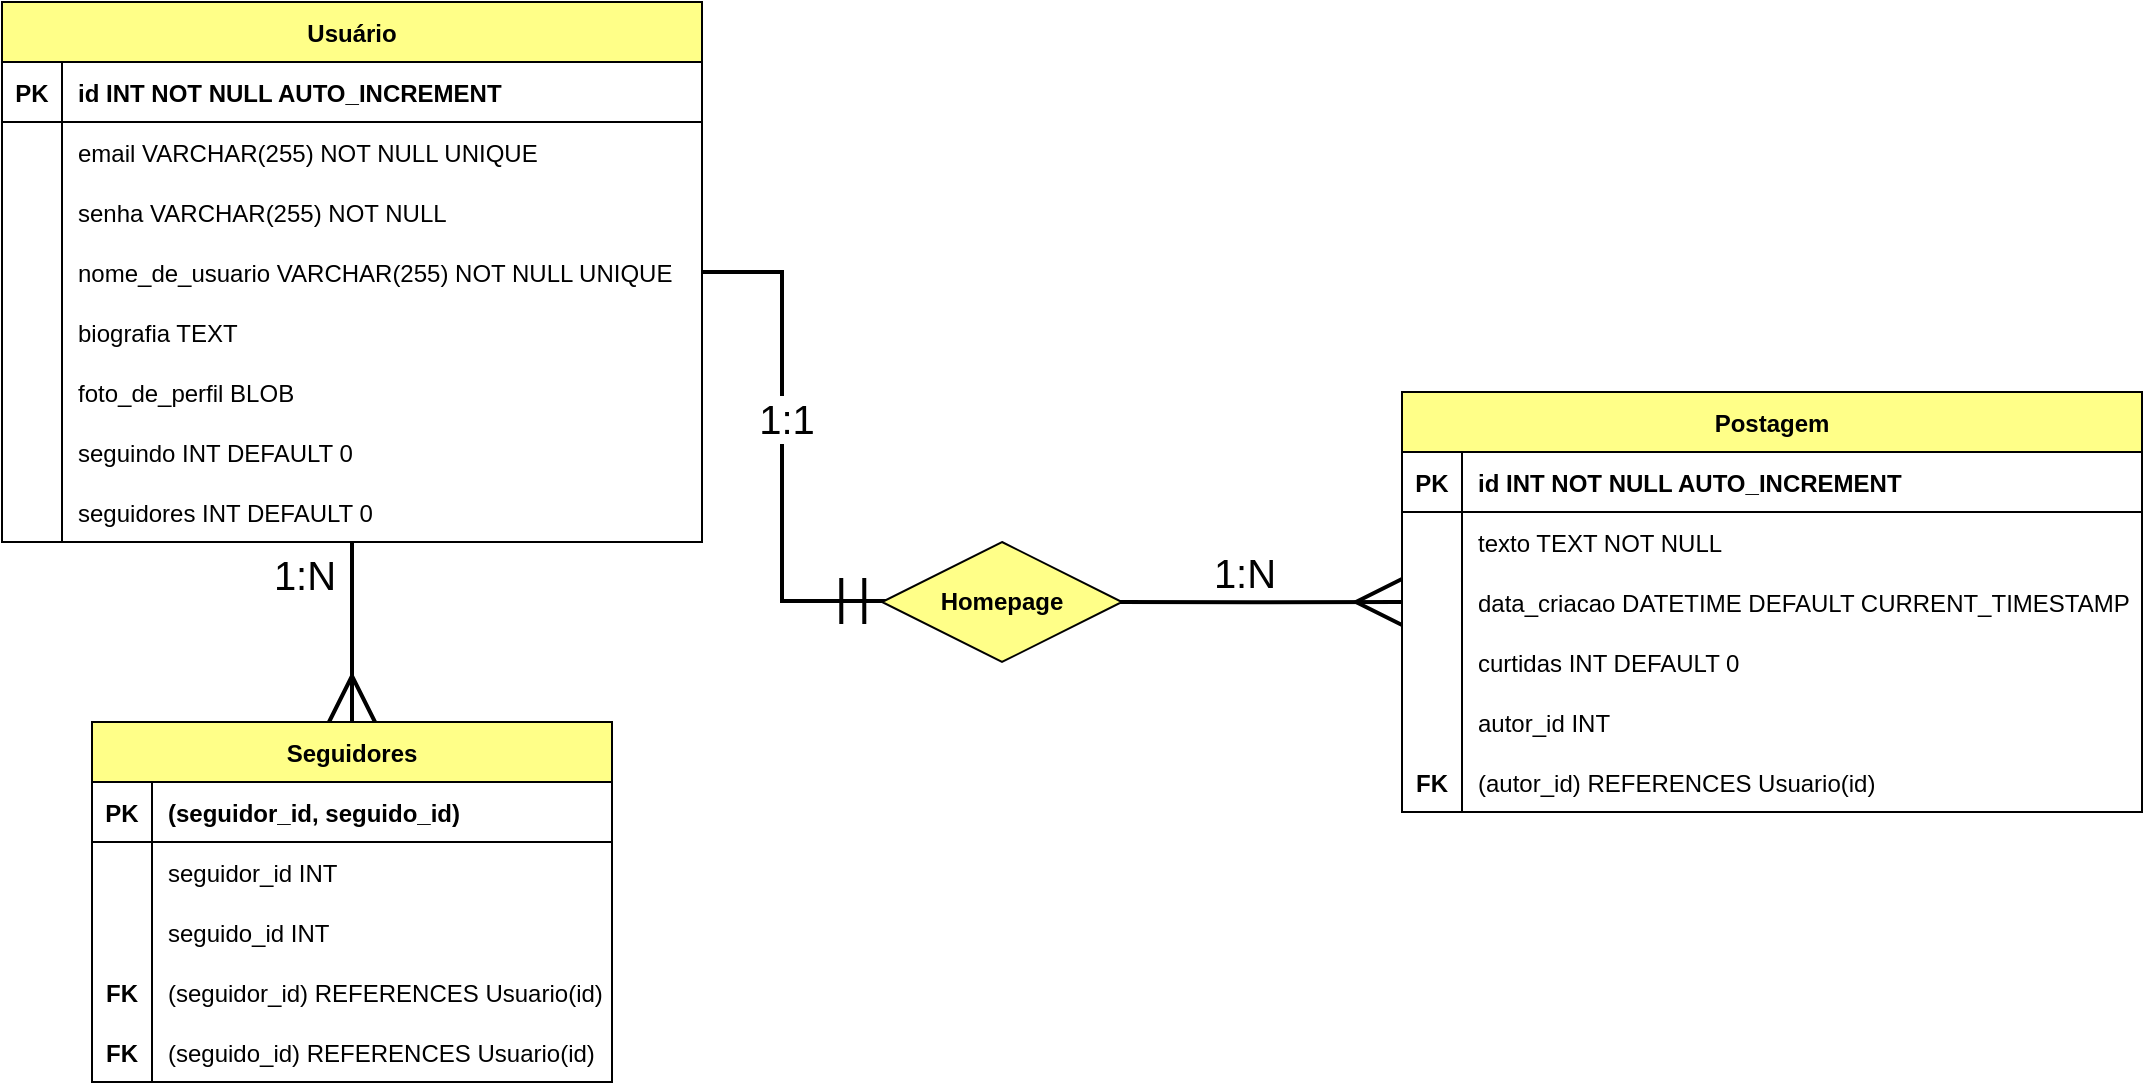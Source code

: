 <mxfile version="24.8.6">
  <diagram id="R2lEEEUBdFMjLlhIrx00" name="Page-1">
    <mxGraphModel dx="1084" dy="711" grid="1" gridSize="10" guides="1" tooltips="1" connect="1" arrows="1" fold="1" page="1" pageScale="1" pageWidth="850" pageHeight="1100" math="0" shadow="0" extFonts="Permanent Marker^https://fonts.googleapis.com/css?family=Permanent+Marker">
      <root>
        <mxCell id="0" />
        <mxCell id="1" parent="0" />
        <mxCell id="q5SUplfIiiOO4nyNQWKq-34" value="" style="group" vertex="1" connectable="0" parent="1">
          <mxGeometry x="110" y="740" width="350" height="270" as="geometry" />
        </mxCell>
        <mxCell id="q5SUplfIiiOO4nyNQWKq-1" value="Usuário" style="shape=table;startSize=30;container=1;collapsible=1;childLayout=tableLayout;fixedRows=1;rowLines=0;fontStyle=1;align=center;resizeLast=1;fillColor=#ffff88;strokeColor=#000000;" vertex="1" parent="q5SUplfIiiOO4nyNQWKq-34">
          <mxGeometry width="350" height="270" as="geometry" />
        </mxCell>
        <mxCell id="q5SUplfIiiOO4nyNQWKq-2" value="" style="shape=partialRectangle;collapsible=0;dropTarget=0;pointerEvents=0;fillColor=none;points=[[0,0.5],[1,0.5]];portConstraint=eastwest;top=0;left=0;right=0;bottom=1;" vertex="1" parent="q5SUplfIiiOO4nyNQWKq-1">
          <mxGeometry y="30" width="350" height="30" as="geometry" />
        </mxCell>
        <mxCell id="q5SUplfIiiOO4nyNQWKq-3" value="PK" style="shape=partialRectangle;overflow=hidden;connectable=0;fillColor=none;top=0;left=0;bottom=0;right=0;fontStyle=1;" vertex="1" parent="q5SUplfIiiOO4nyNQWKq-2">
          <mxGeometry width="30" height="30" as="geometry">
            <mxRectangle width="30" height="30" as="alternateBounds" />
          </mxGeometry>
        </mxCell>
        <mxCell id="q5SUplfIiiOO4nyNQWKq-4" value="id INT NOT NULL AUTO_INCREMENT" style="shape=partialRectangle;overflow=hidden;connectable=1;fillColor=none;top=0;left=0;bottom=0;right=0;align=left;spacingLeft=6;fontStyle=1;movable=1;resizable=1;rotatable=1;deletable=1;editable=1;locked=0;labelBackgroundColor=default;" vertex="1" parent="q5SUplfIiiOO4nyNQWKq-2">
          <mxGeometry x="30" width="320" height="30" as="geometry">
            <mxRectangle width="320" height="30" as="alternateBounds" />
          </mxGeometry>
        </mxCell>
        <mxCell id="q5SUplfIiiOO4nyNQWKq-5" value="" style="shape=partialRectangle;collapsible=0;dropTarget=0;pointerEvents=0;fillColor=none;points=[[0,0.5],[1,0.5]];portConstraint=eastwest;top=0;left=0;right=0;bottom=0;" vertex="1" parent="q5SUplfIiiOO4nyNQWKq-1">
          <mxGeometry y="60" width="350" height="30" as="geometry" />
        </mxCell>
        <mxCell id="q5SUplfIiiOO4nyNQWKq-6" value="" style="shape=partialRectangle;overflow=hidden;connectable=0;fillColor=none;top=0;left=0;bottom=0;right=0;" vertex="1" parent="q5SUplfIiiOO4nyNQWKq-5">
          <mxGeometry width="30" height="30" as="geometry">
            <mxRectangle width="30" height="30" as="alternateBounds" />
          </mxGeometry>
        </mxCell>
        <mxCell id="q5SUplfIiiOO4nyNQWKq-7" value="email VARCHAR(255) NOT NULL UNIQUE" style="shape=partialRectangle;overflow=hidden;connectable=0;fillColor=none;top=0;left=0;bottom=0;right=0;align=left;spacingLeft=6;" vertex="1" parent="q5SUplfIiiOO4nyNQWKq-5">
          <mxGeometry x="30" width="320" height="30" as="geometry">
            <mxRectangle width="320" height="30" as="alternateBounds" />
          </mxGeometry>
        </mxCell>
        <mxCell id="q5SUplfIiiOO4nyNQWKq-24" value="senha VARCHAR(255) NOT NULL" style="shape=partialRectangle;overflow=hidden;connectable=0;fillColor=none;top=0;left=0;bottom=0;right=0;align=left;spacingLeft=6;" vertex="1" parent="q5SUplfIiiOO4nyNQWKq-34">
          <mxGeometry x="30" y="90" width="240" height="30" as="geometry">
            <mxRectangle width="240" height="30" as="alternateBounds" />
          </mxGeometry>
        </mxCell>
        <mxCell id="q5SUplfIiiOO4nyNQWKq-26" value="nome_de_usuario VARCHAR(255) NOT NULL UNIQUE" style="shape=partialRectangle;overflow=hidden;connectable=0;fillColor=none;top=0;left=0;bottom=0;right=0;align=left;spacingLeft=6;" vertex="1" parent="q5SUplfIiiOO4nyNQWKq-34">
          <mxGeometry x="30" y="120" width="310" height="30" as="geometry">
            <mxRectangle width="240" height="30" as="alternateBounds" />
          </mxGeometry>
        </mxCell>
        <mxCell id="q5SUplfIiiOO4nyNQWKq-27" value="" style="endArrow=none;html=1;rounded=0;" edge="1" parent="q5SUplfIiiOO4nyNQWKq-34">
          <mxGeometry width="50" height="50" relative="1" as="geometry">
            <mxPoint x="30" y="270" as="sourcePoint" />
            <mxPoint x="30" y="90" as="targetPoint" />
          </mxGeometry>
        </mxCell>
        <mxCell id="q5SUplfIiiOO4nyNQWKq-30" value="biografia TEXT" style="shape=partialRectangle;overflow=hidden;connectable=0;fillColor=none;top=0;left=0;bottom=0;right=0;align=left;spacingLeft=6;" vertex="1" parent="q5SUplfIiiOO4nyNQWKq-34">
          <mxGeometry x="30" y="150" width="300" height="30" as="geometry">
            <mxRectangle width="240" height="30" as="alternateBounds" />
          </mxGeometry>
        </mxCell>
        <mxCell id="q5SUplfIiiOO4nyNQWKq-31" value="foto_de_perfil BLOB" style="shape=partialRectangle;overflow=hidden;connectable=0;fillColor=none;top=0;left=0;bottom=0;right=0;align=left;spacingLeft=6;" vertex="1" parent="q5SUplfIiiOO4nyNQWKq-34">
          <mxGeometry x="30" y="180" width="300" height="30" as="geometry">
            <mxRectangle width="240" height="30" as="alternateBounds" />
          </mxGeometry>
        </mxCell>
        <mxCell id="q5SUplfIiiOO4nyNQWKq-32" value="seguindo INT DEFAULT 0" style="shape=partialRectangle;overflow=hidden;connectable=0;fillColor=none;top=0;left=0;bottom=0;right=0;align=left;spacingLeft=6;" vertex="1" parent="q5SUplfIiiOO4nyNQWKq-34">
          <mxGeometry x="30" y="210" width="300" height="30" as="geometry">
            <mxRectangle width="240" height="30" as="alternateBounds" />
          </mxGeometry>
        </mxCell>
        <mxCell id="q5SUplfIiiOO4nyNQWKq-33" value="seguidores INT DEFAULT 0" style="shape=partialRectangle;overflow=hidden;connectable=0;fillColor=none;top=0;left=0;bottom=0;right=0;align=left;spacingLeft=6;" vertex="1" parent="q5SUplfIiiOO4nyNQWKq-34">
          <mxGeometry x="30" y="240" width="300" height="30" as="geometry">
            <mxRectangle width="240" height="30" as="alternateBounds" />
          </mxGeometry>
        </mxCell>
        <mxCell id="q5SUplfIiiOO4nyNQWKq-69" value="" style="group" vertex="1" connectable="0" parent="1">
          <mxGeometry x="810" y="935" width="370" height="210" as="geometry" />
        </mxCell>
        <mxCell id="q5SUplfIiiOO4nyNQWKq-36" value="Postagem" style="shape=table;startSize=30;container=1;collapsible=1;childLayout=tableLayout;fixedRows=1;rowLines=0;fontStyle=1;align=center;resizeLast=1;fillColor=#ffff88;strokeColor=#000000;" vertex="1" parent="q5SUplfIiiOO4nyNQWKq-69">
          <mxGeometry width="370" height="210" as="geometry" />
        </mxCell>
        <mxCell id="q5SUplfIiiOO4nyNQWKq-37" value="" style="shape=partialRectangle;collapsible=0;dropTarget=0;pointerEvents=0;fillColor=none;points=[[0,0.5],[1,0.5]];portConstraint=eastwest;top=0;left=0;right=0;bottom=1;" vertex="1" parent="q5SUplfIiiOO4nyNQWKq-36">
          <mxGeometry y="30" width="370" height="30" as="geometry" />
        </mxCell>
        <mxCell id="q5SUplfIiiOO4nyNQWKq-38" value="PK" style="shape=partialRectangle;overflow=hidden;connectable=0;fillColor=none;top=0;left=0;bottom=0;right=0;fontStyle=1;" vertex="1" parent="q5SUplfIiiOO4nyNQWKq-37">
          <mxGeometry width="30" height="30" as="geometry">
            <mxRectangle width="30" height="30" as="alternateBounds" />
          </mxGeometry>
        </mxCell>
        <mxCell id="q5SUplfIiiOO4nyNQWKq-39" value="id INT NOT NULL AUTO_INCREMENT" style="shape=partialRectangle;overflow=hidden;connectable=1;fillColor=none;top=0;left=0;bottom=0;right=0;align=left;spacingLeft=6;fontStyle=1;movable=1;resizable=1;rotatable=1;deletable=1;editable=1;locked=0;" vertex="1" parent="q5SUplfIiiOO4nyNQWKq-37">
          <mxGeometry x="30" width="340" height="30" as="geometry">
            <mxRectangle width="340" height="30" as="alternateBounds" />
          </mxGeometry>
        </mxCell>
        <mxCell id="q5SUplfIiiOO4nyNQWKq-40" value="" style="shape=partialRectangle;collapsible=0;dropTarget=0;pointerEvents=0;fillColor=none;points=[[0,0.5],[1,0.5]];portConstraint=eastwest;top=0;left=0;right=0;bottom=0;" vertex="1" parent="q5SUplfIiiOO4nyNQWKq-36">
          <mxGeometry y="60" width="370" height="30" as="geometry" />
        </mxCell>
        <mxCell id="q5SUplfIiiOO4nyNQWKq-41" value="" style="shape=partialRectangle;overflow=hidden;connectable=0;fillColor=none;top=0;left=0;bottom=0;right=0;" vertex="1" parent="q5SUplfIiiOO4nyNQWKq-40">
          <mxGeometry width="30" height="30" as="geometry">
            <mxRectangle width="30" height="30" as="alternateBounds" />
          </mxGeometry>
        </mxCell>
        <mxCell id="q5SUplfIiiOO4nyNQWKq-42" value="texto TEXT NOT NULL" style="shape=partialRectangle;overflow=hidden;connectable=0;fillColor=none;top=0;left=0;bottom=0;right=0;align=left;spacingLeft=6;" vertex="1" parent="q5SUplfIiiOO4nyNQWKq-40">
          <mxGeometry x="30" width="340" height="30" as="geometry">
            <mxRectangle width="340" height="30" as="alternateBounds" />
          </mxGeometry>
        </mxCell>
        <mxCell id="q5SUplfIiiOO4nyNQWKq-43" value="data_criacao DATETIME DEFAULT CURRENT_TIMESTAMP" style="shape=partialRectangle;overflow=hidden;connectable=0;fillColor=none;top=0;left=0;bottom=0;right=0;align=left;spacingLeft=6;" vertex="1" parent="q5SUplfIiiOO4nyNQWKq-69">
          <mxGeometry x="30" y="90" width="340" height="30" as="geometry">
            <mxRectangle width="240" height="30" as="alternateBounds" />
          </mxGeometry>
        </mxCell>
        <mxCell id="q5SUplfIiiOO4nyNQWKq-44" value="curtidas INT DEFAULT 0" style="shape=partialRectangle;overflow=hidden;connectable=0;fillColor=none;top=0;left=0;bottom=0;right=0;align=left;spacingLeft=6;" vertex="1" parent="q5SUplfIiiOO4nyNQWKq-69">
          <mxGeometry x="30" y="120" width="310" height="30" as="geometry">
            <mxRectangle width="240" height="30" as="alternateBounds" />
          </mxGeometry>
        </mxCell>
        <mxCell id="q5SUplfIiiOO4nyNQWKq-45" value="" style="endArrow=none;html=1;rounded=0;" edge="1" parent="q5SUplfIiiOO4nyNQWKq-69">
          <mxGeometry width="50" height="50" relative="1" as="geometry">
            <mxPoint x="30" y="210" as="sourcePoint" />
            <mxPoint x="30" y="90" as="targetPoint" />
          </mxGeometry>
        </mxCell>
        <mxCell id="q5SUplfIiiOO4nyNQWKq-46" value="autor_id INT" style="shape=partialRectangle;overflow=hidden;connectable=0;fillColor=none;top=0;left=0;bottom=0;right=0;align=left;spacingLeft=6;" vertex="1" parent="q5SUplfIiiOO4nyNQWKq-69">
          <mxGeometry x="30" y="150" width="300" height="30" as="geometry">
            <mxRectangle width="240" height="30" as="alternateBounds" />
          </mxGeometry>
        </mxCell>
        <mxCell id="q5SUplfIiiOO4nyNQWKq-47" value="(autor_id) REFERENCES Usuario(id)" style="shape=partialRectangle;overflow=hidden;connectable=0;fillColor=none;top=0;left=0;bottom=0;right=0;align=left;spacingLeft=6;" vertex="1" parent="q5SUplfIiiOO4nyNQWKq-69">
          <mxGeometry x="30" y="180" width="300" height="30" as="geometry">
            <mxRectangle width="240" height="30" as="alternateBounds" />
          </mxGeometry>
        </mxCell>
        <mxCell id="q5SUplfIiiOO4nyNQWKq-50" value="FK" style="shape=partialRectangle;overflow=hidden;connectable=0;fillColor=none;top=0;left=0;bottom=0;right=0;fontStyle=1;" vertex="1" parent="q5SUplfIiiOO4nyNQWKq-69">
          <mxGeometry y="180" width="30" height="30" as="geometry">
            <mxRectangle width="30" height="30" as="alternateBounds" />
          </mxGeometry>
        </mxCell>
        <mxCell id="q5SUplfIiiOO4nyNQWKq-77" style="edgeStyle=orthogonalEdgeStyle;rounded=0;orthogonalLoop=1;jettySize=auto;html=1;endArrow=ERmany;endFill=0;endSize=20;strokeWidth=2;exitX=0.986;exitY=0.501;exitDx=0;exitDy=0;exitPerimeter=0;entryX=0;entryY=0.5;entryDx=0;entryDy=0;" edge="1" parent="1" source="q5SUplfIiiOO4nyNQWKq-84" target="q5SUplfIiiOO4nyNQWKq-36">
          <mxGeometry relative="1" as="geometry">
            <mxPoint x="910" y="875" as="targetPoint" />
            <mxPoint x="750" y="875.0" as="sourcePoint" />
          </mxGeometry>
        </mxCell>
        <mxCell id="q5SUplfIiiOO4nyNQWKq-79" value="&lt;font style=&quot;font-size: 20px;&quot;&gt;1:N&lt;br&gt;&lt;/font&gt;" style="edgeLabel;html=1;align=center;verticalAlign=middle;resizable=0;points=[];" vertex="1" connectable="0" parent="q5SUplfIiiOO4nyNQWKq-77">
          <mxGeometry x="-0.072" y="-2" relative="1" as="geometry">
            <mxPoint x="-4" y="-17" as="offset" />
          </mxGeometry>
        </mxCell>
        <mxCell id="q5SUplfIiiOO4nyNQWKq-76" style="edgeStyle=orthogonalEdgeStyle;rounded=0;orthogonalLoop=1;jettySize=auto;html=1;entryX=0.022;entryY=0.491;entryDx=0;entryDy=0;endArrow=ERmandOne;endFill=0;startSize=6;endSize=20;strokeWidth=2;entryPerimeter=0;" edge="1" parent="1" source="q5SUplfIiiOO4nyNQWKq-1" target="q5SUplfIiiOO4nyNQWKq-84">
          <mxGeometry relative="1" as="geometry">
            <mxPoint x="610" y="875" as="targetPoint" />
          </mxGeometry>
        </mxCell>
        <mxCell id="q5SUplfIiiOO4nyNQWKq-78" value="&lt;font style=&quot;font-size: 20px;&quot;&gt;1:1&lt;br&gt;&lt;/font&gt;" style="edgeLabel;html=1;align=center;verticalAlign=middle;resizable=0;points=[];" vertex="1" connectable="0" parent="q5SUplfIiiOO4nyNQWKq-76">
          <mxGeometry x="-0.016" y="1" relative="1" as="geometry">
            <mxPoint x="1" y="-14" as="offset" />
          </mxGeometry>
        </mxCell>
        <mxCell id="q5SUplfIiiOO4nyNQWKq-80" value="" style="group" vertex="1" connectable="0" parent="1">
          <mxGeometry x="155" y="1100" width="260" height="180" as="geometry" />
        </mxCell>
        <mxCell id="q5SUplfIiiOO4nyNQWKq-81" style="edgeStyle=orthogonalEdgeStyle;rounded=0;orthogonalLoop=1;jettySize=auto;html=1;endArrow=none;endFill=0;startArrow=ERmany;startFill=0;endSize=6;startSize=20;strokeWidth=2;" edge="1" parent="q5SUplfIiiOO4nyNQWKq-80" source="q5SUplfIiiOO4nyNQWKq-52">
          <mxGeometry relative="1" as="geometry">
            <mxPoint x="130" y="-90" as="targetPoint" />
          </mxGeometry>
        </mxCell>
        <mxCell id="q5SUplfIiiOO4nyNQWKq-82" value="&lt;font style=&quot;font-size: 20px;&quot;&gt;1:N&lt;/font&gt;" style="edgeLabel;html=1;align=center;verticalAlign=middle;resizable=0;points=[];" vertex="1" connectable="0" parent="q5SUplfIiiOO4nyNQWKq-81">
          <mxGeometry x="0.187" relative="1" as="geometry">
            <mxPoint x="-25" y="-21" as="offset" />
          </mxGeometry>
        </mxCell>
        <mxCell id="q5SUplfIiiOO4nyNQWKq-52" value="Seguidores" style="shape=table;startSize=30;container=1;collapsible=1;childLayout=tableLayout;fixedRows=1;rowLines=0;fontStyle=1;align=center;resizeLast=1;fillColor=#ffff88;strokeColor=#000000;" vertex="1" parent="q5SUplfIiiOO4nyNQWKq-80">
          <mxGeometry width="260" height="180" as="geometry" />
        </mxCell>
        <mxCell id="q5SUplfIiiOO4nyNQWKq-53" value="" style="shape=partialRectangle;collapsible=0;dropTarget=0;pointerEvents=0;fillColor=none;points=[[0,0.5],[1,0.5]];portConstraint=eastwest;top=0;left=0;right=0;bottom=1;" vertex="1" parent="q5SUplfIiiOO4nyNQWKq-52">
          <mxGeometry y="30" width="260" height="30" as="geometry" />
        </mxCell>
        <mxCell id="q5SUplfIiiOO4nyNQWKq-54" value="PK" style="shape=partialRectangle;overflow=hidden;connectable=0;fillColor=none;top=0;left=0;bottom=0;right=0;fontStyle=1;" vertex="1" parent="q5SUplfIiiOO4nyNQWKq-53">
          <mxGeometry width="30" height="30" as="geometry">
            <mxRectangle width="30" height="30" as="alternateBounds" />
          </mxGeometry>
        </mxCell>
        <mxCell id="q5SUplfIiiOO4nyNQWKq-55" value="(seguidor_id, seguido_id)" style="shape=partialRectangle;overflow=hidden;connectable=1;fillColor=none;top=0;left=0;bottom=0;right=0;align=left;spacingLeft=6;fontStyle=1;movable=1;resizable=1;rotatable=1;deletable=1;editable=1;locked=0;" vertex="1" parent="q5SUplfIiiOO4nyNQWKq-53">
          <mxGeometry x="30" width="230" height="30" as="geometry">
            <mxRectangle width="230" height="30" as="alternateBounds" />
          </mxGeometry>
        </mxCell>
        <mxCell id="q5SUplfIiiOO4nyNQWKq-56" value="" style="shape=partialRectangle;collapsible=0;dropTarget=0;pointerEvents=0;fillColor=none;points=[[0,0.5],[1,0.5]];portConstraint=eastwest;top=0;left=0;right=0;bottom=0;" vertex="1" parent="q5SUplfIiiOO4nyNQWKq-52">
          <mxGeometry y="60" width="260" height="30" as="geometry" />
        </mxCell>
        <mxCell id="q5SUplfIiiOO4nyNQWKq-57" value="" style="shape=partialRectangle;overflow=hidden;connectable=0;fillColor=none;top=0;left=0;bottom=0;right=0;" vertex="1" parent="q5SUplfIiiOO4nyNQWKq-56">
          <mxGeometry width="30" height="30" as="geometry">
            <mxRectangle width="30" height="30" as="alternateBounds" />
          </mxGeometry>
        </mxCell>
        <mxCell id="q5SUplfIiiOO4nyNQWKq-58" value="seguidor_id INT" style="shape=partialRectangle;overflow=hidden;connectable=0;fillColor=none;top=0;left=0;bottom=0;right=0;align=left;spacingLeft=6;" vertex="1" parent="q5SUplfIiiOO4nyNQWKq-56">
          <mxGeometry x="30" width="230" height="30" as="geometry">
            <mxRectangle width="230" height="30" as="alternateBounds" />
          </mxGeometry>
        </mxCell>
        <mxCell id="q5SUplfIiiOO4nyNQWKq-59" value="seguido_id INT" style="shape=partialRectangle;overflow=hidden;connectable=0;fillColor=none;top=0;left=0;bottom=0;right=0;align=left;spacingLeft=6;" vertex="1" parent="q5SUplfIiiOO4nyNQWKq-80">
          <mxGeometry x="30" y="90" width="230" height="30" as="geometry">
            <mxRectangle width="240" height="30" as="alternateBounds" />
          </mxGeometry>
        </mxCell>
        <mxCell id="q5SUplfIiiOO4nyNQWKq-60" value="(seguidor_id) REFERENCES Usuario(id)" style="shape=partialRectangle;overflow=hidden;connectable=0;fillColor=none;top=0;left=0;bottom=0;right=0;align=left;spacingLeft=6;" vertex="1" parent="q5SUplfIiiOO4nyNQWKq-80">
          <mxGeometry x="30" y="120" width="230" height="30" as="geometry">
            <mxRectangle width="240" height="30" as="alternateBounds" />
          </mxGeometry>
        </mxCell>
        <mxCell id="q5SUplfIiiOO4nyNQWKq-61" value="" style="endArrow=none;html=1;rounded=0;" edge="1" parent="q5SUplfIiiOO4nyNQWKq-80">
          <mxGeometry width="50" height="50" relative="1" as="geometry">
            <mxPoint x="30" y="180" as="sourcePoint" />
            <mxPoint x="30" y="90" as="targetPoint" />
          </mxGeometry>
        </mxCell>
        <mxCell id="q5SUplfIiiOO4nyNQWKq-62" value="(seguido_id) REFERENCES Usuario(id)" style="shape=partialRectangle;overflow=hidden;connectable=0;fillColor=none;top=0;left=0;bottom=0;right=0;align=left;spacingLeft=6;" vertex="1" parent="q5SUplfIiiOO4nyNQWKq-80">
          <mxGeometry x="30" y="150" width="230" height="30" as="geometry">
            <mxRectangle width="240" height="30" as="alternateBounds" />
          </mxGeometry>
        </mxCell>
        <mxCell id="q5SUplfIiiOO4nyNQWKq-66" value="FK" style="shape=partialRectangle;overflow=hidden;connectable=0;fillColor=none;top=0;left=0;bottom=0;right=0;fontStyle=1;" vertex="1" parent="q5SUplfIiiOO4nyNQWKq-80">
          <mxGeometry y="120" width="30" height="30" as="geometry">
            <mxRectangle width="30" height="30" as="alternateBounds" />
          </mxGeometry>
        </mxCell>
        <mxCell id="q5SUplfIiiOO4nyNQWKq-67" value="FK" style="shape=partialRectangle;overflow=hidden;connectable=0;fillColor=none;top=0;left=0;bottom=0;right=0;fontStyle=1;" vertex="1" parent="q5SUplfIiiOO4nyNQWKq-80">
          <mxGeometry y="150" width="30" height="30" as="geometry">
            <mxRectangle width="30" height="30" as="alternateBounds" />
          </mxGeometry>
        </mxCell>
        <mxCell id="q5SUplfIiiOO4nyNQWKq-84" value="&lt;b&gt;Homepage&lt;/b&gt;" style="shape=rhombus;perimeter=rhombusPerimeter;whiteSpace=wrap;html=1;align=center;fillColor=#ffff88;strokeColor=#000000;" vertex="1" parent="1">
          <mxGeometry x="550" y="1010" width="120" height="60" as="geometry" />
        </mxCell>
      </root>
    </mxGraphModel>
  </diagram>
</mxfile>
